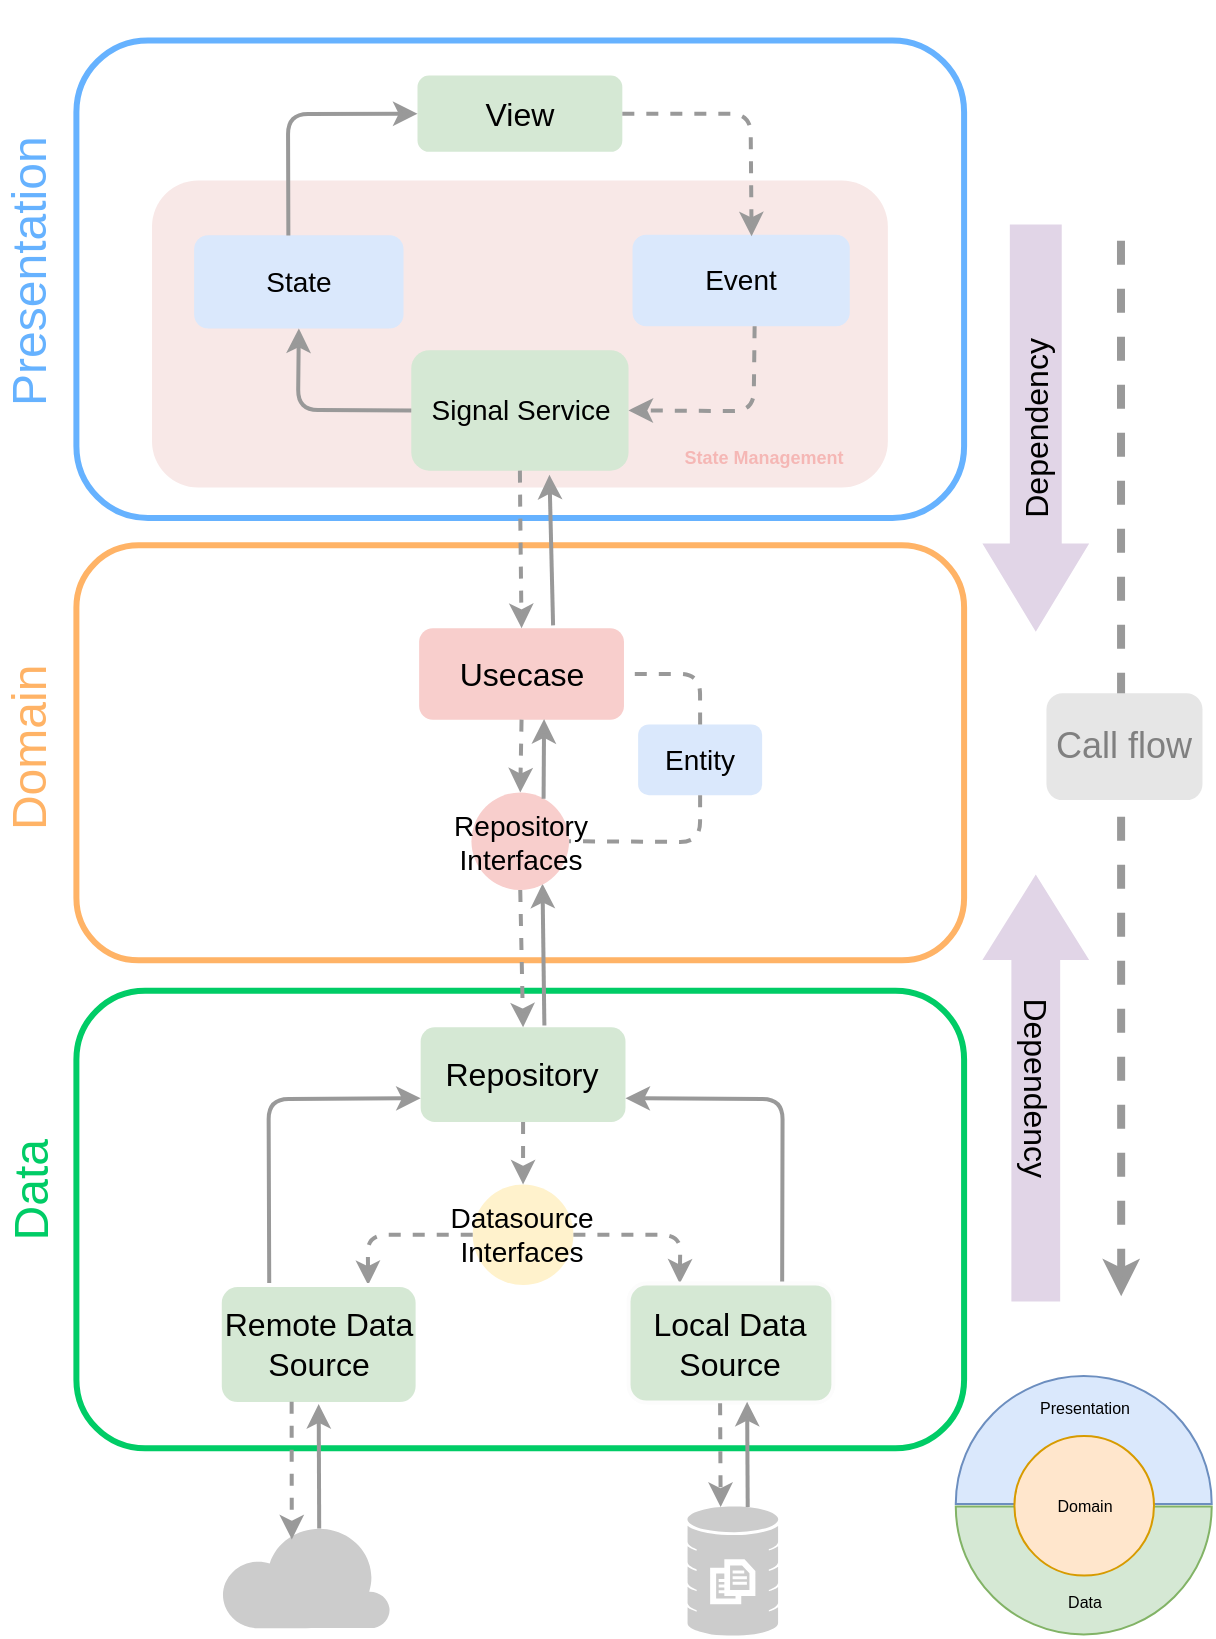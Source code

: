 <mxfile>
    <diagram id="899Ff32Y32sYMfXcTHe8" name="Page-1">
        <mxGraphModel dx="678" dy="575" grid="1" gridSize="10" guides="1" tooltips="1" connect="1" arrows="1" fold="1" page="1" pageScale="1" pageWidth="827" pageHeight="1169" background="#ffffff" math="0" shadow="0">
            <root>
                <mxCell id="0"/>
                <mxCell id="1" parent="0"/>
                <mxCell id="281" value="" style="group" parent="1" vertex="1" connectable="0">
                    <mxGeometry x="20.066" y="23.253" width="601.174" height="784.747" as="geometry"/>
                </mxCell>
                <mxCell id="8" value="" style="rounded=1;whiteSpace=wrap;html=1;fillColor=#FFFFFF;fontColor=#333333;strokeWidth=3;strokeColor=#66B2FF;" parent="281" vertex="1">
                    <mxGeometry x="38.132" width="443.851" height="238.704" as="geometry"/>
                </mxCell>
                <mxCell id="2" value="&lt;h2 style=&quot;font-size: 16px;&quot;&gt;&lt;font color=&quot;#000000&quot; style=&quot;font-weight: normal; font-size: 16px;&quot;&gt;View&lt;/font&gt;&lt;/h2&gt;" style="rounded=1;whiteSpace=wrap;html=1;fillColor=#d5e8d4;strokeColor=none;fontStyle=0;fontSize=16;" parent="281" vertex="1">
                    <mxGeometry x="208.683" y="17.541" width="102.414" height="38.132" as="geometry"/>
                </mxCell>
                <mxCell id="13" style="edgeStyle=orthogonalEdgeStyle;rounded=0;orthogonalLoop=1;jettySize=auto;html=1;exitX=0.5;exitY=1;exitDx=0;exitDy=0;" parent="281" edge="1">
                    <mxGeometry relative="1" as="geometry">
                        <mxPoint x="279.123" y="293.613" as="sourcePoint"/>
                        <mxPoint x="279.123" y="293.613" as="targetPoint"/>
                    </mxGeometry>
                </mxCell>
                <mxCell id="18" value="" style="rounded=1;whiteSpace=wrap;html=1;fillColor=#FFFFFF;fontColor=#333333;strokeWidth=3;strokeColor=#FFB366;" parent="281" vertex="1">
                    <mxGeometry x="38.132" y="252.431" width="443.851" height="207.436" as="geometry"/>
                </mxCell>
                <mxCell id="21" value="" style="rounded=1;whiteSpace=wrap;html=1;fillColor=#FFFFFF;fontColor=#333333;strokeWidth=3;strokeColor=#00CC66;" parent="281" vertex="1">
                    <mxGeometry x="38.132" y="475.119" width="443.851" height="228.789" as="geometry"/>
                </mxCell>
                <mxCell id="22" value="&lt;h2 style=&quot;font-size: 16px;&quot;&gt;&lt;font color=&quot;#000000&quot; style=&quot;font-weight: normal; font-size: 16px;&quot;&gt;Repository&lt;/font&gt;&lt;/h2&gt;" style="rounded=1;whiteSpace=wrap;html=1;fillColor=#d5e8d4;strokeColor=none;fontStyle=0;fontSize=16;" parent="281" vertex="1">
                    <mxGeometry x="210.265" y="493.422" width="102.414" height="47.283" as="geometry"/>
                </mxCell>
                <mxCell id="27" value="Presentation" style="text;html=1;strokeColor=none;fillColor=none;align=center;verticalAlign=middle;whiteSpace=wrap;rounded=0;textDirection=ltr;direction=west;labelPosition=center;verticalLabelPosition=middle;horizontal=0;fontSize=24;fontColor=#66B2FF;" parent="281" vertex="1">
                    <mxGeometry y="-20" width="30.51" height="270" as="geometry"/>
                </mxCell>
                <mxCell id="28" value="Domain" style="text;html=1;strokeColor=none;fillColor=none;align=center;verticalAlign=middle;whiteSpace=wrap;rounded=0;textDirection=ltr;direction=west;labelPosition=center;verticalLabelPosition=middle;horizontal=0;fontSize=24;fontColor=#FFB366;" parent="281" vertex="1">
                    <mxGeometry y="292.088" width="30.505" height="122.021" as="geometry"/>
                </mxCell>
                <mxCell id="29" value="Data" style="text;html=1;strokeColor=none;fillColor=none;align=center;verticalAlign=middle;whiteSpace=wrap;rounded=0;textDirection=ltr;direction=west;labelPosition=center;verticalLabelPosition=middle;horizontal=0;fontSize=24;fontColor=#00CC66;" parent="281" vertex="1">
                    <mxGeometry y="513.251" width="30.505" height="122.021" as="geometry"/>
                </mxCell>
                <mxCell id="50" value="" style="html=1;aspect=fixed;strokeColor=none;shadow=0;align=center;verticalAlign=top;shape=mxgraph.gcp2.database_3;fontSize=20;fillColor=#CCCCCC;" parent="281" vertex="1">
                    <mxGeometry x="343.657" y="732.924" width="45.376" height="64.823" as="geometry"/>
                </mxCell>
                <mxCell id="61" value="&lt;h2&gt;&lt;br&gt;&lt;/h2&gt;" style="rounded=1;whiteSpace=wrap;html=1;align=right;verticalAlign=bottom;labelPosition=center;verticalLabelPosition=middle;fontSize=14;strokeColor=none;textDirection=ltr;horizontal=1;fillColor=#F8E8E7;fontColor=#FFC6BF;" parent="281" vertex="1">
                    <mxGeometry x="75.94" y="70" width="367.92" height="153.45" as="geometry"/>
                </mxCell>
                <mxCell id="20" value="&lt;h2 style=&quot;font-size: 16px;&quot;&gt;&lt;font color=&quot;#000000&quot; style=&quot;font-weight: normal; font-size: 16px;&quot;&gt;Usecase&lt;/font&gt;&lt;/h2&gt;" style="rounded=1;whiteSpace=wrap;html=1;fillColor=#f8cecc;strokeColor=none;fontStyle=0;fontSize=16;" parent="281" vertex="1">
                    <mxGeometry x="209.502" y="293.815" width="102.414" height="45.758" as="geometry"/>
                </mxCell>
                <mxCell id="70" value="&lt;font color=&quot;#000000&quot;&gt;Signal Service&lt;br&gt;&lt;/font&gt;" style="rounded=1;whiteSpace=wrap;html=1;fontSize=14;align=center;verticalAlign=middle;fillColor=#d5e8d4;strokeColor=none;" parent="281" vertex="1">
                    <mxGeometry x="205.575" y="154.814" width="108.629" height="60.248" as="geometry"/>
                </mxCell>
                <mxCell id="73" value="&lt;font color=&quot;#000000&quot;&gt;Event&lt;/font&gt;" style="rounded=1;whiteSpace=wrap;html=1;fontSize=14;align=center;verticalAlign=middle;fillColor=#dae8fc;strokeColor=none;" parent="281" vertex="1">
                    <mxGeometry x="316.199" y="97.117" width="108.629" height="45.758" as="geometry"/>
                </mxCell>
                <mxCell id="75" value="&lt;font color=&quot;#000000&quot;&gt;State&lt;/font&gt;" style="rounded=1;whiteSpace=wrap;html=1;fontSize=14;align=center;verticalAlign=middle;fillColor=#dae8fc;strokeColor=none;" parent="281" vertex="1">
                    <mxGeometry x="97" y="97.35" width="104.7" height="46.65" as="geometry"/>
                </mxCell>
                <mxCell id="76" value="" style="html=1;labelBackgroundColor=#ffffff;startArrow=none;startFill=0;startSize=6;endArrow=classic;endFill=1;endSize=6;jettySize=auto;orthogonalLoop=1;strokeWidth=2;fontSize=14;entryX=0.5;entryY=1;entryDx=0;entryDy=0;exitX=0;exitY=0.5;exitDx=0;exitDy=0;fontColor=#999999;strokeColor=#999999;" parent="281" source="70" target="75" edge="1">
                    <mxGeometry width="60" height="60" relative="1" as="geometry">
                        <mxPoint x="217.35" y="253.956" as="sourcePoint"/>
                        <mxPoint x="263.108" y="208.198" as="targetPoint"/>
                        <Array as="points">
                            <mxPoint x="148.934" y="184.747"/>
                        </Array>
                    </mxGeometry>
                </mxCell>
                <mxCell id="78" value="" style="html=1;labelBackgroundColor=#ffffff;startArrow=none;startFill=0;startSize=6;endArrow=classic;endFill=1;endSize=6;jettySize=auto;orthogonalLoop=1;strokeWidth=2;dashed=1;fontSize=14;entryX=0.548;entryY=0.017;entryDx=0;entryDy=0;exitX=1;exitY=0.5;exitDx=0;exitDy=0;fontColor=#999999;strokeColor=#999999;entryPerimeter=0;" parent="281" source="2" target="73" edge="1">
                    <mxGeometry width="60" height="60" relative="1" as="geometry">
                        <mxPoint x="311.153" y="36.606" as="sourcePoint"/>
                        <mxPoint x="220.872" y="48.046" as="targetPoint"/>
                        <Array as="points">
                            <mxPoint x="375.214" y="36.606"/>
                        </Array>
                    </mxGeometry>
                </mxCell>
                <mxCell id="80" value="" style="html=1;labelBackgroundColor=#ffffff;startArrow=none;startFill=0;startSize=6;endArrow=classic;endFill=1;endSize=6;jettySize=auto;orthogonalLoop=1;strokeWidth=2;dashed=1;fontSize=14;entryX=1;entryY=0.5;entryDx=0;entryDy=0;fontColor=#999999;strokeColor=#999999;exitX=0.562;exitY=1;exitDx=0;exitDy=0;exitPerimeter=0;" parent="281" source="73" target="70" edge="1">
                    <mxGeometry width="60" height="60" relative="1" as="geometry">
                        <mxPoint x="375.214" y="131.935" as="sourcePoint"/>
                        <mxPoint x="388.985" y="94.582" as="targetPoint"/>
                        <Array as="points">
                            <mxPoint x="376.74" y="185.319"/>
                        </Array>
                    </mxGeometry>
                </mxCell>
                <mxCell id="82" value="" style="html=1;labelBackgroundColor=#ffffff;startArrow=none;startFill=0;startSize=6;endArrow=classic;endFill=1;endSize=6;jettySize=auto;orthogonalLoop=1;strokeWidth=2;dashed=1;fontSize=14;entryX=0.5;entryY=0;entryDx=0;entryDy=0;exitX=0.5;exitY=1;exitDx=0;exitDy=0;fontColor=#999999;strokeColor=#999999;" parent="281" source="20" target="111" edge="1">
                    <mxGeometry width="60" height="60" relative="1" as="geometry">
                        <mxPoint x="221.483" y="357.102" as="sourcePoint"/>
                        <mxPoint x="226.173" y="506.387" as="targetPoint"/>
                        <Array as="points"/>
                    </mxGeometry>
                </mxCell>
                <mxCell id="89" value="" style="html=1;labelBackgroundColor=#ffffff;startArrow=none;startFill=0;startSize=6;endArrow=classic;endFill=1;endSize=6;jettySize=auto;orthogonalLoop=1;strokeWidth=4;dashed=1;fontSize=14;fontColor=#999999;strokeColor=#999999;exitX=0.5;exitY=1;exitDx=0;exitDy=0;" parent="281" edge="1">
                    <mxGeometry width="60" height="60" relative="1" as="geometry">
                        <mxPoint x="560.423" y="100.177" as="sourcePoint"/>
                        <mxPoint x="560.534" y="627.918" as="targetPoint"/>
                    </mxGeometry>
                </mxCell>
                <mxCell id="90" value="&lt;font color=&quot;#000000&quot;&gt;Datasource Interfaces&lt;/font&gt;" style="ellipse;whiteSpace=wrap;html=1;aspect=fixed;rounded=1;fontSize=14;align=center;verticalAlign=middle;fillColor=#fff2cc;strokeColor=none;" parent="281" vertex="1">
                    <mxGeometry x="236.301" y="571.973" width="50.333" height="50.333" as="geometry"/>
                </mxCell>
                <mxCell id="97" value="" style="endArrow=classic;html=1;fontSize=14;fontColor=#000000;strokeColor=#999999;strokeWidth=2;entryX=0;entryY=0.75;entryDx=0;entryDy=0;exitX=0.25;exitY=0;exitDx=0;exitDy=0;" parent="281" source="33" target="22" edge="1">
                    <mxGeometry width="50" height="50" relative="1" as="geometry">
                        <mxPoint x="143.375" y="552.908" as="sourcePoint"/>
                        <mxPoint x="268.446" y="446.902" as="targetPoint"/>
                        <Array as="points">
                            <mxPoint x="134.223" y="529.266"/>
                        </Array>
                    </mxGeometry>
                </mxCell>
                <mxCell id="98" value="" style="endArrow=classic;html=1;fontSize=14;fontColor=#000000;strokeColor=#999999;strokeWidth=2;entryX=1;entryY=0.75;entryDx=0;entryDy=0;exitX=0.75;exitY=0;exitDx=0;exitDy=0;" parent="281" source="32" target="22" edge="1">
                    <mxGeometry width="50" height="50" relative="1" as="geometry">
                        <mxPoint x="380.282" y="552.908" as="sourcePoint"/>
                        <mxPoint x="217.891" y="543.375" as="targetPoint"/>
                        <Array as="points">
                            <mxPoint x="391.23" y="529.266"/>
                        </Array>
                    </mxGeometry>
                </mxCell>
                <mxCell id="102" value="&lt;h2&gt;&lt;font style=&quot;font-weight: normal&quot;&gt;Call flow&lt;/font&gt;&lt;/h2&gt;" style="rounded=1;whiteSpace=wrap;html=1;strokeColor=none;fontStyle=0;fillColor=#E6E6E6;fontColor=#808080;" parent="281" vertex="1">
                    <mxGeometry x="523.165" y="326.406" width="78.01" height="53.384" as="geometry"/>
                </mxCell>
                <mxCell id="103" value="" style="verticalLabelPosition=bottom;html=1;verticalAlign=top;align=center;strokeColor=none;shape=mxgraph.azure.cloud;rounded=1;fontSize=14;fillColor=#CCCCCC;" parent="281" vertex="1">
                    <mxGeometry x="110.154" y="741.313" width="85.132" height="52.622" as="geometry"/>
                </mxCell>
                <mxCell id="106" value="" style="html=1;labelBackgroundColor=#ffffff;startArrow=none;startFill=0;startSize=6;endArrow=classic;endFill=1;endSize=6;jettySize=auto;orthogonalLoop=1;strokeWidth=2;dashed=1;fontSize=14;entryX=0.75;entryY=0;entryDx=0;entryDy=0;exitX=0;exitY=0.5;exitDx=0;exitDy=0;fontColor=#999999;strokeColor=#999999;" parent="281" source="90" target="33" edge="1">
                    <mxGeometry width="60" height="60" relative="1" as="geometry">
                        <mxPoint x="217.129" y="385.129" as="sourcePoint"/>
                        <mxPoint x="217.891" y="519.733" as="targetPoint"/>
                        <Array as="points">
                            <mxPoint x="183.794" y="597.14"/>
                        </Array>
                    </mxGeometry>
                </mxCell>
                <mxCell id="107" value="" style="html=1;labelBackgroundColor=#ffffff;startArrow=none;startFill=0;startSize=6;endArrow=classic;endFill=1;endSize=6;jettySize=auto;orthogonalLoop=1;strokeWidth=2;dashed=1;fontSize=14;entryX=0.25;entryY=0;entryDx=0;entryDy=0;exitX=1;exitY=0.5;exitDx=0;exitDy=0;fontColor=#999999;strokeColor=#999999;" parent="281" source="90" target="32" edge="1">
                    <mxGeometry width="60" height="60" relative="1" as="geometry">
                        <mxPoint x="246.978" y="596.378" as="sourcePoint"/>
                        <mxPoint x="191.636" y="629.933" as="targetPoint"/>
                        <Array as="points">
                            <mxPoint x="340.133" y="597.14"/>
                        </Array>
                    </mxGeometry>
                </mxCell>
                <mxCell id="108" value="" style="html=1;labelBackgroundColor=#ffffff;startArrow=none;startFill=0;startSize=6;endArrow=classic;endFill=1;endSize=6;jettySize=auto;orthogonalLoop=1;strokeWidth=2;dashed=1;fontSize=14;entryX=0.5;entryY=0;entryDx=0;entryDy=0;exitX=0.5;exitY=1;exitDx=0;exitDy=0;fontColor=#999999;strokeColor=#999999;" parent="281" source="22" target="90" edge="1">
                    <mxGeometry width="60" height="60" relative="1" as="geometry">
                        <mxPoint x="246.978" y="596.378" as="sourcePoint"/>
                        <mxPoint x="191.636" y="629.933" as="targetPoint"/>
                        <Array as="points"/>
                    </mxGeometry>
                </mxCell>
                <mxCell id="115" value="" style="endArrow=classic;html=1;fontSize=14;fontColor=#000000;strokeColor=#999999;strokeWidth=2;exitX=0.604;exitY=-0.02;exitDx=0;exitDy=0;entryX=0.728;entryY=0.934;entryDx=0;entryDy=0;entryPerimeter=0;exitPerimeter=0;" parent="281" source="22" target="111" edge="1">
                    <mxGeometry width="50" height="50" relative="1" as="geometry">
                        <mxPoint x="268.278" y="396.568" as="sourcePoint"/>
                        <mxPoint x="334.135" y="437.369" as="targetPoint"/>
                        <Array as="points"/>
                    </mxGeometry>
                </mxCell>
                <mxCell id="118" value="" style="html=1;labelBackgroundColor=#ffffff;startArrow=none;startFill=0;startSize=6;endArrow=classic;endFill=1;endSize=6;jettySize=auto;orthogonalLoop=1;strokeWidth=2;dashed=1;fontSize=14;entryX=0.5;entryY=0;entryDx=0;entryDy=0;exitX=0.5;exitY=1;exitDx=0;exitDy=0;fontColor=#999999;strokeColor=#999999;" parent="281" source="111" target="22" edge="1">
                    <mxGeometry width="60" height="60" relative="1" as="geometry">
                        <mxPoint x="217.129" y="334.032" as="sourcePoint"/>
                        <mxPoint x="250.483" y="390.975" as="targetPoint"/>
                        <Array as="points"/>
                    </mxGeometry>
                </mxCell>
                <mxCell id="111" value="&lt;font&gt;Repository Interfaces&lt;/font&gt;" style="ellipse;whiteSpace=wrap;html=1;aspect=fixed;rounded=1;fontSize=14;align=center;verticalAlign=middle;fillColor=#f8cecc;strokeColor=none;fontColor=#000000;" parent="281" vertex="1">
                    <mxGeometry x="235.653" y="375.977" width="48.808" height="48.808" as="geometry"/>
                </mxCell>
                <mxCell id="122" value="" style="endArrow=classic;html=1;fontSize=14;fontColor=#000000;strokeColor=#999999;strokeWidth=2;entryX=0.636;entryY=1.035;entryDx=0;entryDy=0;exitX=0.654;exitY=-0.03;exitDx=0;exitDy=0;entryPerimeter=0;exitPerimeter=0;" parent="281" source="20" target="70" edge="1">
                    <mxGeometry width="50" height="50" relative="1" as="geometry">
                        <mxPoint x="267.516" y="292.088" as="sourcePoint"/>
                        <mxPoint x="267.516" y="222.688" as="targetPoint"/>
                        <Array as="points"/>
                    </mxGeometry>
                </mxCell>
                <mxCell id="33" value="&lt;h2 style=&quot;font-size: 16px&quot;&gt;&lt;font color=&quot;#000000&quot; style=&quot;font-weight: normal ; font-size: 16px&quot;&gt;Remote Data Source&lt;/font&gt;&lt;/h2&gt;" style="rounded=1;whiteSpace=wrap;html=1;fillColor=#d5e8d4;strokeColor=#FFFFFF;fontStyle=0;fontSize=16;strokeWidth=2;spacingLeft=1;spacingRight=1;" parent="281" vertex="1">
                    <mxGeometry x="109.819" y="622.307" width="98.921" height="59.485" as="geometry"/>
                </mxCell>
                <mxCell id="104" value="" style="endArrow=classic;html=1;fontSize=14;fontColor=#000000;strokeColor=#999999;strokeWidth=2;entryX=0.5;entryY=1;entryDx=0;entryDy=0;exitX=0.58;exitY=0.05;exitDx=0;exitDy=0;exitPerimeter=0;" parent="281" source="103" target="33" edge="1">
                    <mxGeometry width="50" height="50" relative="1" as="geometry">
                        <mxPoint x="151.474" y="627.04" as="sourcePoint"/>
                        <mxPoint x="151.001" y="585.701" as="targetPoint"/>
                    </mxGeometry>
                </mxCell>
                <mxCell id="212" value="" style="html=1;labelBackgroundColor=#ffffff;startArrow=none;startFill=0;startSize=6;endArrow=classic;endFill=1;endSize=6;jettySize=auto;orthogonalLoop=1;strokeWidth=2;dashed=1;fontSize=14;exitX=0.5;exitY=1;exitDx=0;exitDy=0;fontColor=#999999;strokeColor=#999999;entryX=0.5;entryY=0;entryDx=0;entryDy=0;" parent="281" source="70" target="20" edge="1">
                    <mxGeometry width="60" height="60" relative="1" as="geometry">
                        <mxPoint x="205.575" y="200" as="sourcePoint"/>
                        <mxPoint x="259.889" y="276.072" as="targetPoint"/>
                        <Array as="points">
                            <mxPoint x="260.057" y="236.416"/>
                        </Array>
                    </mxGeometry>
                </mxCell>
                <mxCell id="32" value="&lt;h2 style=&quot;font-size: 16px&quot;&gt;&lt;font color=&quot;#000000&quot; style=&quot;font-weight: normal ; font-size: 16px&quot;&gt;Local Data Source&lt;/font&gt;&lt;/h2&gt;" style="rounded=1;whiteSpace=wrap;html=1;fillColor=#d5e8d4;strokeColor=#FCFCFC;fontStyle=0;fontSize=16;spacingLeft=1;spacingRight=1;strokeWidth=2;" parent="281" vertex="1">
                    <mxGeometry x="314.204" y="621.544" width="102.414" height="59.485" as="geometry"/>
                </mxCell>
                <mxCell id="105" value="" style="endArrow=classic;html=1;fontSize=14;fontColor=#000000;strokeColor=#999999;strokeWidth=2;entryX=0.579;entryY=0.994;entryDx=0;entryDy=0;exitX=0.664;exitY=0.005;exitDx=0;exitDy=0;exitPerimeter=0;entryPerimeter=0;" parent="281" source="50" target="32" edge="1">
                    <mxGeometry width="50" height="50" relative="1" as="geometry">
                        <mxPoint x="388.103" y="627.943" as="sourcePoint"/>
                        <mxPoint x="387.638" y="585.701" as="targetPoint"/>
                    </mxGeometry>
                </mxCell>
                <mxCell id="230" value="Dependency" style="shape=singleArrow;direction=south;whiteSpace=wrap;html=1;fillColor=#e1d5e7;strokeColor=none;align=center;verticalAlign=middle;horizontal=0;fontColor=#000000;fontSize=16;arrowWidth=0.486;arrowSize=0.217;" parent="281" vertex="1">
                    <mxGeometry x="491.134" y="92.01" width="53.384" height="203.622" as="geometry"/>
                </mxCell>
                <mxCell id="231" value="Dependency" style="shape=singleArrow;direction=south;whiteSpace=wrap;html=1;fillColor=#e1d5e7;strokeColor=none;align=center;verticalAlign=middle;horizontal=0;fontColor=#000000;rotation=-180;fontSize=16;arrowWidth=0.457;arrowSize=0.2;" parent="281" vertex="1">
                    <mxGeometry x="491.134" y="417.003" width="53.384" height="213.537" as="geometry"/>
                </mxCell>
                <mxCell id="279" value="" style="html=1;labelBackgroundColor=#ffffff;startArrow=none;startFill=0;startSize=6;endArrow=classic;endFill=1;endSize=6;jettySize=auto;orthogonalLoop=1;strokeWidth=2;dashed=1;fontSize=14;exitX=0.447;exitY=1.006;exitDx=0;exitDy=0;fontColor=#999999;strokeColor=#999999;exitPerimeter=0;entryX=0.366;entryY=0.005;entryDx=0;entryDy=0;entryPerimeter=0;" parent="281" source="32" target="50" edge="1">
                    <mxGeometry width="60" height="60" relative="1" as="geometry">
                        <mxPoint x="296.273" y="606.779" as="sourcePoint"/>
                        <mxPoint x="357.801" y="678.723" as="targetPoint"/>
                    </mxGeometry>
                </mxCell>
                <mxCell id="280" value="" style="html=1;labelBackgroundColor=#ffffff;startArrow=none;startFill=0;startSize=6;endArrow=classic;endFill=1;endSize=6;jettySize=auto;orthogonalLoop=1;strokeWidth=2;dashed=1;fontSize=14;fontColor=#999999;strokeColor=#999999;entryX=0.419;entryY=0.155;entryDx=0;entryDy=0;entryPerimeter=0;" parent="281" target="103" edge="1">
                    <mxGeometry width="60" height="60" relative="1" as="geometry">
                        <mxPoint x="145.753" y="680.651" as="sourcePoint"/>
                        <mxPoint x="146.038" y="719.891" as="targetPoint"/>
                    </mxGeometry>
                </mxCell>
                <mxCell id="326" value="" style="endArrow=classic;html=1;fontSize=14;fontColor=#000000;strokeColor=#999999;strokeWidth=2;exitX=0.739;exitY=0.064;exitDx=0;exitDy=0;entryX=0.61;entryY=0.994;entryDx=0;entryDy=0;entryPerimeter=0;exitPerimeter=0;" parent="281" source="111" target="20" edge="1">
                    <mxGeometry width="50" height="50" relative="1" as="geometry">
                        <mxPoint x="301.053" y="446.887" as="sourcePoint"/>
                        <mxPoint x="300.115" y="375.974" as="targetPoint"/>
                        <Array as="points"/>
                    </mxGeometry>
                </mxCell>
                <mxCell id="328" value="" style="html=1;labelBackgroundColor=#ffffff;startArrow=none;startFill=0;startSize=6;endArrow=classic;endFill=1;endSize=6;jettySize=auto;orthogonalLoop=1;strokeWidth=2;fontSize=14;entryX=0;entryY=0.5;entryDx=0;entryDy=0;exitX=0.45;exitY=0.002;exitDx=0;exitDy=0;fontColor=#999999;strokeColor=#999999;exitPerimeter=0;" parent="281" source="75" target="2" edge="1">
                    <mxGeometry width="60" height="60" relative="1" as="geometry">
                        <mxPoint x="143.96" y="86.75" as="sourcePoint"/>
                        <mxPoint x="138.08" y="106.98" as="targetPoint"/>
                        <Array as="points">
                            <mxPoint x="143.934" y="36.747"/>
                        </Array>
                    </mxGeometry>
                </mxCell>
                <mxCell id="375" value="&lt;h2 style=&quot;font-size: 9px;&quot;&gt;State Management&lt;/h2&gt;" style="rounded=1;whiteSpace=wrap;html=1;align=center;verticalAlign=middle;labelPosition=center;verticalLabelPosition=middle;fontSize=9;strokeColor=none;textDirection=ltr;horizontal=1;fillColor=none;fontColor=#F5B7B5;" parent="281" vertex="1">
                    <mxGeometry x="320" y="193.45" width="123.86" height="30" as="geometry"/>
                </mxCell>
                <mxCell id="376" value="&lt;font color=&quot;#000000&quot;&gt;Entity&lt;/font&gt;" style="rounded=1;whiteSpace=wrap;html=1;fontSize=14;align=center;verticalAlign=middle;fillColor=#dae8fc;strokeColor=none;" vertex="1" parent="281">
                    <mxGeometry x="319" y="342" width="62" height="35.34" as="geometry"/>
                </mxCell>
                <mxCell id="377" value="" style="endArrow=none;dashed=1;html=1;entryX=1;entryY=0.5;entryDx=0;entryDy=0;exitX=0.5;exitY=0;exitDx=0;exitDy=0;strokeColor=#999999;strokeWidth=2;" edge="1" parent="281" source="376" target="20">
                    <mxGeometry width="50" height="50" relative="1" as="geometry">
                        <mxPoint x="349.934" y="346.747" as="sourcePoint"/>
                        <mxPoint x="439.934" y="346.747" as="targetPoint"/>
                        <Array as="points">
                            <mxPoint x="349.934" y="316.747"/>
                        </Array>
                    </mxGeometry>
                </mxCell>
                <mxCell id="378" value="" style="endArrow=none;dashed=1;html=1;entryX=1;entryY=0.5;entryDx=0;entryDy=0;exitX=0.5;exitY=1;exitDx=0;exitDy=0;strokeColor=#999999;strokeWidth=2;" edge="1" parent="281" source="376" target="111">
                    <mxGeometry width="50" height="50" relative="1" as="geometry">
                        <mxPoint x="359.995" y="360.0" as="sourcePoint"/>
                        <mxPoint x="321.916" y="326.694" as="targetPoint"/>
                        <Array as="points">
                            <mxPoint x="349.934" y="400.747"/>
                        </Array>
                    </mxGeometry>
                </mxCell>
                <mxCell id="390" value="" style="group" vertex="1" connectable="0" parent="1">
                    <mxGeometry x="497.886" y="691.003" width="127.97" height="129.25" as="geometry"/>
                </mxCell>
                <mxCell id="381" value="" style="verticalLabelPosition=bottom;verticalAlign=top;html=1;shape=mxgraph.basic.half_circle;fillColor=#d5e8d4;strokeColor=#82b366;" vertex="1" parent="390">
                    <mxGeometry x="5.684e-14" y="65.265" width="127.97" height="63.985" as="geometry"/>
                </mxCell>
                <mxCell id="382" value="Data" style="text;strokeColor=none;fillColor=none;html=1;fontSize=8;fontStyle=0;verticalAlign=middle;align=center;fontColor=#000000;" vertex="1" parent="381">
                    <mxGeometry x="31.992" y="41.79" width="63.985" height="12.797" as="geometry"/>
                </mxCell>
                <mxCell id="383" value="" style="verticalLabelPosition=bottom;verticalAlign=top;html=1;shape=mxgraph.basic.half_circle;rotation=-180;fillColor=#dae8fc;strokeColor=#6c8ebf;" vertex="1" parent="390">
                    <mxGeometry x="5.684e-14" width="127.97" height="63.985" as="geometry"/>
                </mxCell>
                <mxCell id="384" value="Presentation" style="text;strokeColor=none;fillColor=none;html=1;fontSize=8;fontStyle=0;verticalAlign=middle;align=center;fontColor=#000000;" vertex="1" parent="383">
                    <mxGeometry x="31.992" y="9.559" width="63.985" height="12.797" as="geometry"/>
                </mxCell>
                <mxCell id="385" value="" style="ellipse;whiteSpace=wrap;html=1;aspect=fixed;fillColor=#ffe6cc;strokeColor=#d79b00;align=center;" vertex="1" parent="390">
                    <mxGeometry x="29.32" y="30" width="69.79" height="69.79" as="geometry"/>
                </mxCell>
                <mxCell id="387" value="Domain" style="text;strokeColor=none;fillColor=none;html=1;fontSize=8;fontStyle=0;verticalAlign=middle;align=center;fontColor=#000000;" vertex="1" parent="390">
                    <mxGeometry x="31.993" y="58.224" width="63.985" height="12.797" as="geometry"/>
                </mxCell>
            </root>
        </mxGraphModel>
    </diagram>
</mxfile>